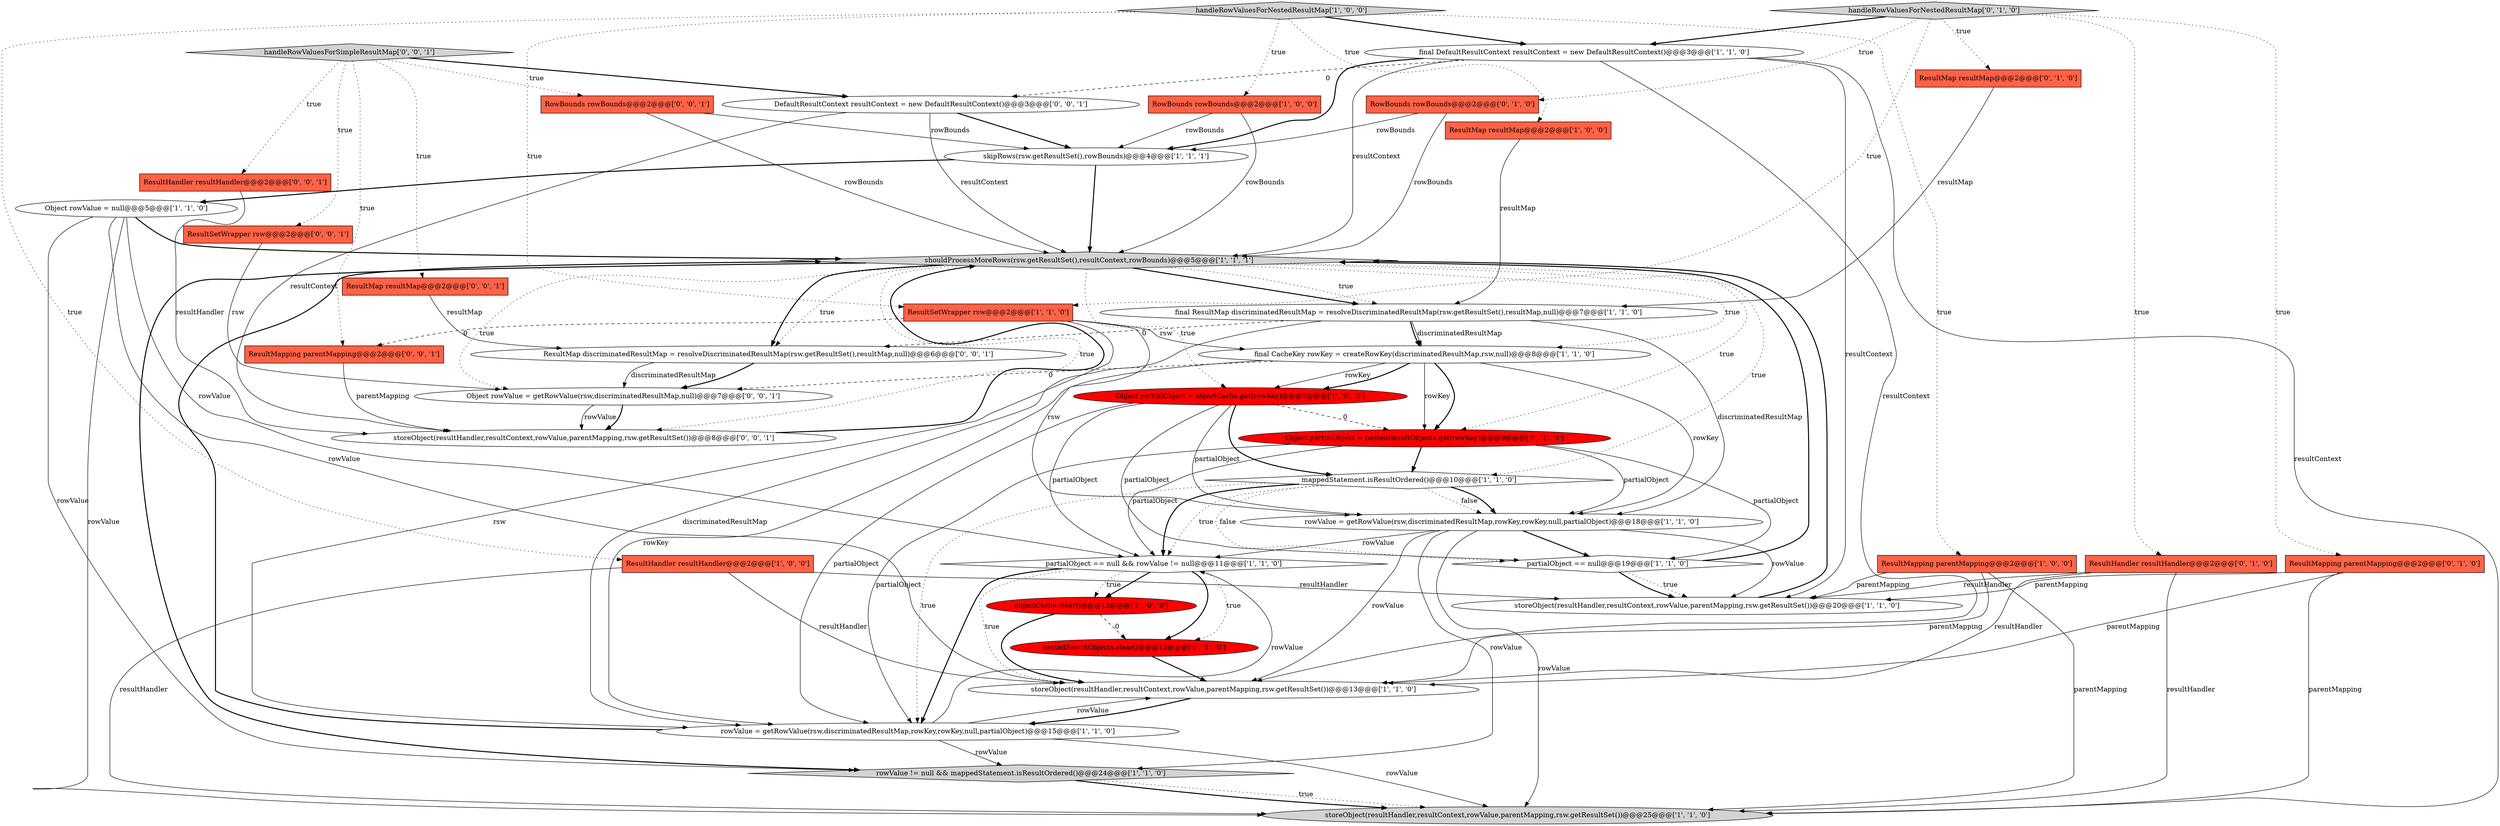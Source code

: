 digraph {
5 [style = filled, label = "skipRows(rsw.getResultSet(),rowBounds)@@@4@@@['1', '1', '1']", fillcolor = white, shape = ellipse image = "AAA0AAABBB1BBB"];
35 [style = filled, label = "RowBounds rowBounds@@@2@@@['0', '0', '1']", fillcolor = tomato, shape = box image = "AAA0AAABBB3BBB"];
39 [style = filled, label = "storeObject(resultHandler,resultContext,rowValue,parentMapping,rsw.getResultSet())@@@8@@@['0', '0', '1']", fillcolor = white, shape = ellipse image = "AAA0AAABBB3BBB"];
11 [style = filled, label = "partialObject == null && rowValue != null@@@11@@@['1', '1', '0']", fillcolor = white, shape = diamond image = "AAA0AAABBB1BBB"];
16 [style = filled, label = "storeObject(resultHandler,resultContext,rowValue,parentMapping,rsw.getResultSet())@@@25@@@['1', '1', '0']", fillcolor = lightgray, shape = ellipse image = "AAA0AAABBB1BBB"];
33 [style = filled, label = "ResultSetWrapper rsw@@@2@@@['0', '0', '1']", fillcolor = tomato, shape = box image = "AAA0AAABBB3BBB"];
29 [style = filled, label = "RowBounds rowBounds@@@2@@@['0', '1', '0']", fillcolor = tomato, shape = box image = "AAA0AAABBB2BBB"];
31 [style = filled, label = "ResultHandler resultHandler@@@2@@@['0', '0', '1']", fillcolor = tomato, shape = box image = "AAA0AAABBB3BBB"];
4 [style = filled, label = "handleRowValuesForNestedResultMap['1', '0', '0']", fillcolor = lightgray, shape = diamond image = "AAA0AAABBB1BBB"];
25 [style = filled, label = "ResultMap resultMap@@@2@@@['0', '1', '0']", fillcolor = tomato, shape = box image = "AAA0AAABBB2BBB"];
28 [style = filled, label = "handleRowValuesForNestedResultMap['0', '1', '0']", fillcolor = lightgray, shape = diamond image = "AAA0AAABBB2BBB"];
1 [style = filled, label = "final ResultMap discriminatedResultMap = resolveDiscriminatedResultMap(rsw.getResultSet(),resultMap,null)@@@7@@@['1', '1', '0']", fillcolor = white, shape = ellipse image = "AAA0AAABBB1BBB"];
18 [style = filled, label = "shouldProcessMoreRows(rsw.getResultSet(),resultContext,rowBounds)@@@5@@@['1', '1', '1']", fillcolor = lightgray, shape = diamond image = "AAA0AAABBB1BBB"];
12 [style = filled, label = "Object rowValue = null@@@5@@@['1', '1', '0']", fillcolor = white, shape = ellipse image = "AAA0AAABBB1BBB"];
24 [style = filled, label = "Object partialObject = nestedResultObjects.get(rowKey)@@@9@@@['0', '1', '0']", fillcolor = red, shape = ellipse image = "AAA1AAABBB2BBB"];
32 [style = filled, label = "ResultMap resultMap@@@2@@@['0', '0', '1']", fillcolor = tomato, shape = box image = "AAA0AAABBB3BBB"];
3 [style = filled, label = "rowValue = getRowValue(rsw,discriminatedResultMap,rowKey,rowKey,null,partialObject)@@@18@@@['1', '1', '0']", fillcolor = white, shape = ellipse image = "AAA0AAABBB1BBB"];
6 [style = filled, label = "ResultMapping parentMapping@@@2@@@['1', '0', '0']", fillcolor = tomato, shape = box image = "AAA0AAABBB1BBB"];
8 [style = filled, label = "ResultMap resultMap@@@2@@@['1', '0', '0']", fillcolor = tomato, shape = box image = "AAA0AAABBB1BBB"];
10 [style = filled, label = "mappedStatement.isResultOrdered()@@@10@@@['1', '1', '0']", fillcolor = white, shape = diamond image = "AAA0AAABBB1BBB"];
23 [style = filled, label = "nestedResultObjects.clear()@@@12@@@['0', '1', '0']", fillcolor = red, shape = ellipse image = "AAA1AAABBB2BBB"];
26 [style = filled, label = "ResultMapping parentMapping@@@2@@@['0', '1', '0']", fillcolor = tomato, shape = box image = "AAA0AAABBB2BBB"];
9 [style = filled, label = "objectCache.clear()@@@12@@@['1', '0', '0']", fillcolor = red, shape = ellipse image = "AAA1AAABBB1BBB"];
17 [style = filled, label = "ResultSetWrapper rsw@@@2@@@['1', '1', '0']", fillcolor = tomato, shape = box image = "AAA0AAABBB1BBB"];
13 [style = filled, label = "rowValue != null && mappedStatement.isResultOrdered()@@@24@@@['1', '1', '0']", fillcolor = lightgray, shape = diamond image = "AAA0AAABBB1BBB"];
0 [style = filled, label = "Object partialObject = objectCache.get(rowKey)@@@9@@@['1', '0', '0']", fillcolor = red, shape = ellipse image = "AAA1AAABBB1BBB"];
19 [style = filled, label = "rowValue = getRowValue(rsw,discriminatedResultMap,rowKey,rowKey,null,partialObject)@@@15@@@['1', '1', '0']", fillcolor = white, shape = ellipse image = "AAA0AAABBB1BBB"];
22 [style = filled, label = "storeObject(resultHandler,resultContext,rowValue,parentMapping,rsw.getResultSet())@@@20@@@['1', '1', '0']", fillcolor = white, shape = ellipse image = "AAA0AAABBB1BBB"];
37 [style = filled, label = "ResultMapping parentMapping@@@2@@@['0', '0', '1']", fillcolor = tomato, shape = box image = "AAA0AAABBB3BBB"];
27 [style = filled, label = "ResultHandler resultHandler@@@2@@@['0', '1', '0']", fillcolor = tomato, shape = box image = "AAA0AAABBB2BBB"];
15 [style = filled, label = "RowBounds rowBounds@@@2@@@['1', '0', '0']", fillcolor = tomato, shape = box image = "AAA0AAABBB1BBB"];
34 [style = filled, label = "handleRowValuesForSimpleResultMap['0', '0', '1']", fillcolor = lightgray, shape = diamond image = "AAA0AAABBB3BBB"];
7 [style = filled, label = "ResultHandler resultHandler@@@2@@@['1', '0', '0']", fillcolor = tomato, shape = box image = "AAA0AAABBB1BBB"];
38 [style = filled, label = "DefaultResultContext resultContext = new DefaultResultContext()@@@3@@@['0', '0', '1']", fillcolor = white, shape = ellipse image = "AAA0AAABBB3BBB"];
14 [style = filled, label = "partialObject == null@@@19@@@['1', '1', '0']", fillcolor = white, shape = diamond image = "AAA0AAABBB1BBB"];
30 [style = filled, label = "ResultMap discriminatedResultMap = resolveDiscriminatedResultMap(rsw.getResultSet(),resultMap,null)@@@6@@@['0', '0', '1']", fillcolor = white, shape = ellipse image = "AAA0AAABBB3BBB"];
36 [style = filled, label = "Object rowValue = getRowValue(rsw,discriminatedResultMap,null)@@@7@@@['0', '0', '1']", fillcolor = white, shape = ellipse image = "AAA0AAABBB3BBB"];
20 [style = filled, label = "final DefaultResultContext resultContext = new DefaultResultContext()@@@3@@@['1', '1', '0']", fillcolor = white, shape = ellipse image = "AAA0AAABBB1BBB"];
21 [style = filled, label = "final CacheKey rowKey = createRowKey(discriminatedResultMap,rsw,null)@@@8@@@['1', '1', '0']", fillcolor = white, shape = ellipse image = "AAA0AAABBB1BBB"];
2 [style = filled, label = "storeObject(resultHandler,resultContext,rowValue,parentMapping,rsw.getResultSet())@@@13@@@['1', '1', '0']", fillcolor = white, shape = ellipse image = "AAA0AAABBB1BBB"];
6->16 [style = solid, label="parentMapping"];
27->2 [style = solid, label="resultHandler"];
28->20 [style = bold, label=""];
31->39 [style = solid, label="resultHandler"];
28->25 [style = dotted, label="true"];
12->11 [style = solid, label="rowValue"];
18->30 [style = bold, label=""];
4->7 [style = dotted, label="true"];
14->22 [style = dotted, label="true"];
30->36 [style = bold, label=""];
25->1 [style = solid, label="resultMap"];
21->24 [style = bold, label=""];
21->19 [style = solid, label="rowKey"];
35->5 [style = solid, label="rowBounds"];
11->9 [style = bold, label=""];
0->3 [style = solid, label="partialObject"];
19->16 [style = solid, label="rowValue"];
3->2 [style = solid, label="rowValue"];
39->18 [style = bold, label=""];
17->19 [style = solid, label="rsw"];
15->18 [style = solid, label="rowBounds"];
11->2 [style = dotted, label="true"];
18->39 [style = dotted, label="true"];
20->38 [style = dashed, label="0"];
27->16 [style = solid, label="resultHandler"];
1->21 [style = bold, label=""];
12->18 [style = bold, label=""];
24->3 [style = solid, label="partialObject"];
12->13 [style = solid, label="rowValue"];
17->21 [style = solid, label="rsw"];
36->39 [style = solid, label="rowValue"];
28->27 [style = dotted, label="true"];
17->3 [style = solid, label="rsw"];
6->22 [style = solid, label="parentMapping"];
20->16 [style = solid, label="resultContext"];
33->36 [style = solid, label="rsw"];
4->17 [style = dotted, label="true"];
34->37 [style = dotted, label="true"];
21->0 [style = solid, label="rowKey"];
10->11 [style = bold, label=""];
24->10 [style = bold, label=""];
8->1 [style = solid, label="resultMap"];
19->18 [style = bold, label=""];
27->22 [style = solid, label="resultHandler"];
21->0 [style = bold, label=""];
9->2 [style = bold, label=""];
14->22 [style = bold, label=""];
32->30 [style = solid, label="resultMap"];
7->16 [style = solid, label="resultHandler"];
37->39 [style = solid, label="parentMapping"];
28->17 [style = dotted, label="true"];
12->2 [style = solid, label="rowValue"];
35->18 [style = solid, label="rowBounds"];
21->36 [style = dashed, label="0"];
13->16 [style = bold, label=""];
9->23 [style = dashed, label="0"];
1->19 [style = solid, label="discriminatedResultMap"];
28->29 [style = dotted, label="true"];
29->5 [style = solid, label="rowBounds"];
22->18 [style = bold, label=""];
34->31 [style = dotted, label="true"];
18->1 [style = bold, label=""];
15->5 [style = solid, label="rowBounds"];
18->0 [style = dotted, label="true"];
26->2 [style = solid, label="parentMapping"];
14->18 [style = bold, label=""];
34->38 [style = bold, label=""];
24->14 [style = solid, label="partialObject"];
0->19 [style = solid, label="partialObject"];
38->5 [style = bold, label=""];
13->16 [style = dotted, label="true"];
38->39 [style = solid, label="resultContext"];
20->18 [style = solid, label="resultContext"];
1->30 [style = dashed, label="0"];
18->1 [style = dotted, label="true"];
18->36 [style = dotted, label="true"];
18->24 [style = dotted, label="true"];
18->21 [style = dotted, label="true"];
3->13 [style = solid, label="rowValue"];
24->11 [style = solid, label="partialObject"];
11->9 [style = dotted, label="true"];
5->18 [style = bold, label=""];
1->3 [style = solid, label="discriminatedResultMap"];
4->15 [style = dotted, label="true"];
36->39 [style = bold, label=""];
20->22 [style = solid, label="resultContext"];
18->10 [style = dotted, label="true"];
38->18 [style = solid, label="resultContext"];
21->24 [style = solid, label="rowKey"];
12->16 [style = solid, label="rowValue"];
0->14 [style = solid, label="partialObject"];
10->3 [style = dotted, label="false"];
34->35 [style = dotted, label="true"];
10->11 [style = dotted, label="true"];
10->19 [style = dotted, label="true"];
7->2 [style = solid, label="resultHandler"];
19->13 [style = solid, label="rowValue"];
34->33 [style = dotted, label="true"];
19->11 [style = solid, label="rowValue"];
4->20 [style = bold, label=""];
3->16 [style = solid, label="rowValue"];
1->21 [style = solid, label="discriminatedResultMap"];
23->2 [style = bold, label=""];
0->11 [style = solid, label="partialObject"];
4->6 [style = dotted, label="true"];
34->32 [style = dotted, label="true"];
2->19 [style = bold, label=""];
20->2 [style = solid, label="resultContext"];
26->22 [style = solid, label="parentMapping"];
7->22 [style = solid, label="resultHandler"];
19->2 [style = solid, label="rowValue"];
29->18 [style = solid, label="rowBounds"];
30->36 [style = solid, label="discriminatedResultMap"];
3->14 [style = bold, label=""];
11->23 [style = dotted, label="true"];
3->22 [style = solid, label="rowValue"];
4->8 [style = dotted, label="true"];
10->14 [style = dotted, label="false"];
10->3 [style = bold, label=""];
11->19 [style = bold, label=""];
20->5 [style = bold, label=""];
0->10 [style = bold, label=""];
5->12 [style = bold, label=""];
26->16 [style = solid, label="parentMapping"];
6->2 [style = solid, label="parentMapping"];
28->26 [style = dotted, label="true"];
18->13 [style = bold, label=""];
0->24 [style = dashed, label="0"];
17->37 [style = dashed, label="0"];
24->19 [style = solid, label="partialObject"];
3->11 [style = solid, label="rowValue"];
11->23 [style = bold, label=""];
21->3 [style = solid, label="rowKey"];
18->30 [style = dotted, label="true"];
}
